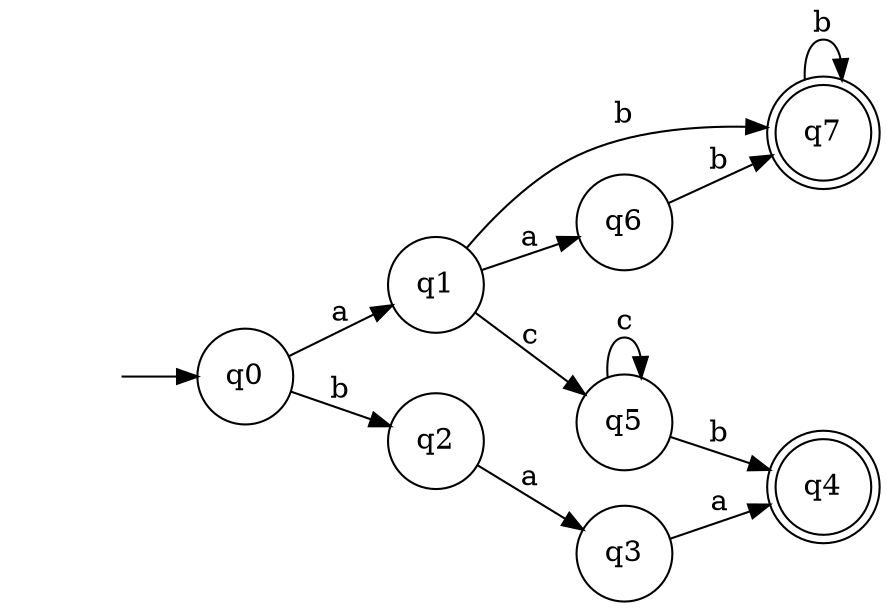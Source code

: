 digraph "DFA MINIMIZED" {
	graph [rankdir=LR]
	"" [label="" shape=plaintext]
	q4 [label=q4 shape=doublecircle]
	q7 [label=q7 shape=doublecircle]
	q1 [label=q1 shape=circle]
	q6 [label=q6 shape=circle]
	q0 [label=q0 shape=circle]
	q5 [label=q5 shape=circle]
	q3 [label=q3 shape=circle]
	q2 [label=q2 shape=circle]
	"" -> q0 [label=""]
	q0 -> q1 [label=a]
	q0 -> q2 [label=b]
	q2 -> q3 [label=a]
	q3 -> q4 [label=a]
	q1 -> q5 [label=c]
	q1 -> q6 [label=a]
	q1 -> q7 [label=b]
	q7 -> q7 [label=b]
	q6 -> q7 [label=b]
	q5 -> q5 [label=c]
	q5 -> q4 [label=b]
}

